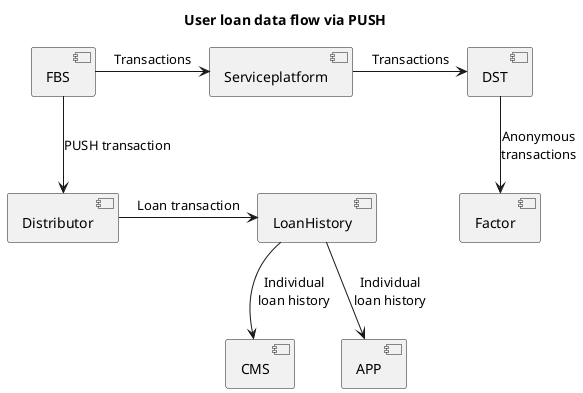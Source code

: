 @startuml
title User loan data flow via PUSH

' Removing color and border from cards
skinparam monochrome true

' Participants
[FBS]
[Serviceplatform] as SP
[Distributor] as DIST
[DST]
[Factor]
[LoanHistory] as LH
[CMS]
[APP]

' Data FBS -> Factor
FBS -> SP: Transactions
SP -> DST: Transactions
DST --> Factor: Anonymous\ntransactions

' Data FBS to user
FBS --> DIST: PUSH transaction
DIST -> LH: Loan transaction
LH --> CMS: Individual\nloan history
LH --> APP: Individual\nloan history

@enduml
